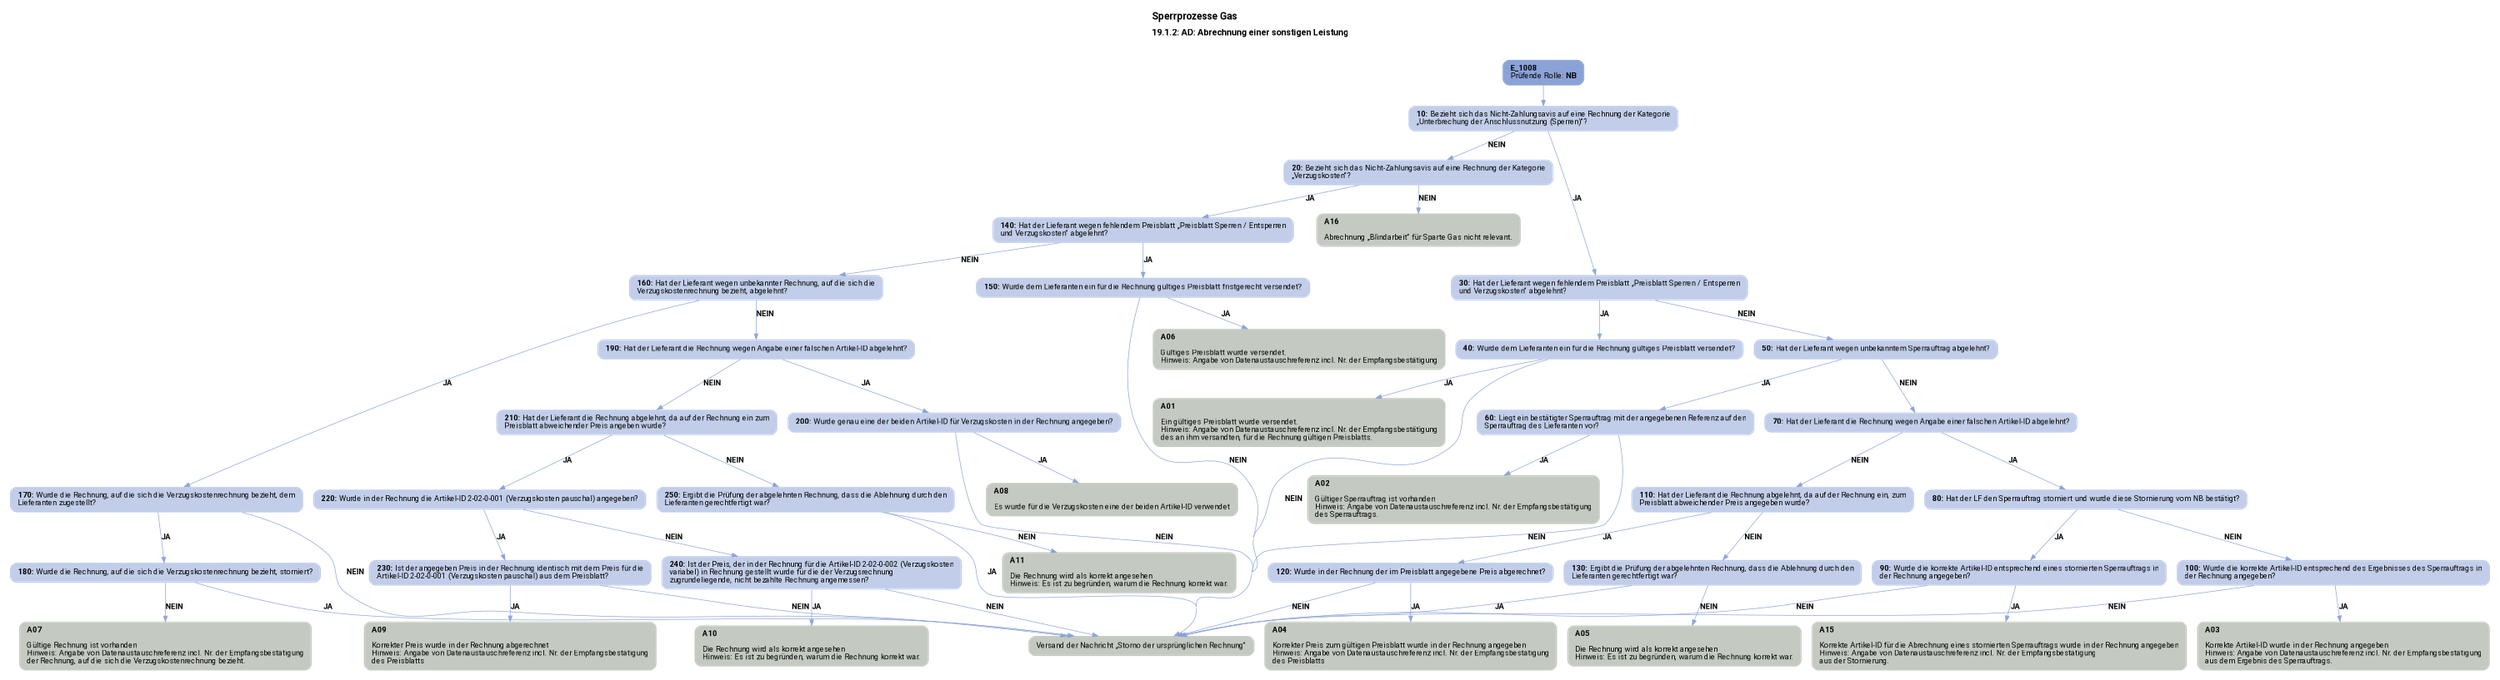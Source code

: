 digraph D {
    labelloc="t";
    label=<<B><FONT POINT-SIZE="18">Sperrprozesse Gas</FONT></B><BR align="left"/><BR/><B><FONT POINT-SIZE="16">19.1.2: AD: Abrechnung einer sonstigen Leistung</FONT></B><BR align="left"/><BR/><BR/><BR/>>;
    ratio="compress";
    concentrate=true;
    pack=true;
    rankdir=TB;
    packmode="array";
    size="20,20";
    fontsize=12;
    pad=0.25;
    "Start" [margin="0.2,0.12", shape=box, style="filled,rounded", penwidth=0.0, fillcolor="#8ba2d7", label=<<B>E_1008</B><BR align="left"/><FONT>Prüfende Rolle: <B>NB</B></FONT><BR align="center"/>>, fontname="Roboto, sans-serif"];
    "10" [margin="0.2,0.12", shape=box, style="filled,rounded", penwidth=0.0, fillcolor="#c2cee9", label=<<B>10: </B>Bezieht sich das Nicht-Zahlungsavis auf eine Rechnung der Kategorie<BR align="left"/>„Unterbrechung der Anschlussnutzung (Sperren)“?<BR align="left"/>>, fontname="Roboto, sans-serif"];
    "20" [margin="0.2,0.12", shape=box, style="filled,rounded", penwidth=0.0, fillcolor="#c2cee9", label=<<B>20: </B>Bezieht sich das Nicht-Zahlungsavis auf eine Rechnung der Kategorie<BR align="left"/>„Verzugskosten“?<BR align="left"/>>, fontname="Roboto, sans-serif"];
    "A16" [margin="0.2,0.12", shape=box, style="filled,rounded", penwidth=0.0, fillcolor="#c4cac1", label=<<B>A16</B><BR align="left"/><BR align="left"/><FONT>Abrechnung „Blindarbeit“ für Sparte Gas nicht relevant.<BR align="left"/></FONT>>, fontname="Roboto, sans-serif"];
    "30" [margin="0.2,0.12", shape=box, style="filled,rounded", penwidth=0.0, fillcolor="#c2cee9", label=<<B>30: </B>Hat der Lieferant wegen fehlendem Preisblatt „Preisblatt Sperren / Entsperren<BR align="left"/>und Verzugskosten“ abgelehnt?<BR align="left"/>>, fontname="Roboto, sans-serif"];
    "40" [margin="0.2,0.12", shape=box, style="filled,rounded", penwidth=0.0, fillcolor="#c2cee9", label=<<B>40: </B>Wurde dem Lieferanten ein für die Rechnung gültiges Preisblatt versendet?<BR align="left"/>>, fontname="Roboto, sans-serif"];
    "A01" [margin="0.2,0.12", shape=box, style="filled,rounded", penwidth=0.0, fillcolor="#c4cac1", label=<<B>A01</B><BR align="left"/><BR align="left"/><FONT>Ein gültiges Preisblatt wurde versendet.<BR align="left"/>Hinweis: Angabe von Datenaustauschreferenz incl. Nr. der Empfangsbestätigung<BR align="left"/>des an ihm versandten, für die Rechnung gültigen Preisblatts.<BR align="left"/></FONT>>, fontname="Roboto, sans-serif"];
    "Versand der Nachricht „Storno der ursprünglichen Rechnung“" [margin="0.2,0.12", shape=box, style="filled,rounded", penwidth=0.0, fillcolor="#c4cac1", label=<<FONT>Versand der Nachricht „Storno der ursprünglichen Rechnung“<BR align="left"/></FONT>>, fontname="Roboto, sans-serif"];
    "50" [margin="0.2,0.12", shape=box, style="filled,rounded", penwidth=0.0, fillcolor="#c2cee9", label=<<B>50: </B>Hat der Lieferant wegen unbekanntem Sperrauftrag abgelehnt?<BR align="left"/>>, fontname="Roboto, sans-serif"];
    "60" [margin="0.2,0.12", shape=box, style="filled,rounded", penwidth=0.0, fillcolor="#c2cee9", label=<<B>60: </B>Liegt ein bestätigter Sperrauftrag mit der angegebenen Referenz auf den<BR align="left"/>Sperrauftrag des Lieferanten vor?<BR align="left"/>>, fontname="Roboto, sans-serif"];
    "A02" [margin="0.2,0.12", shape=box, style="filled,rounded", penwidth=0.0, fillcolor="#c4cac1", label=<<B>A02</B><BR align="left"/><BR align="left"/><FONT>Gültiger Sperrauftrag ist vorhanden<BR align="left"/>Hinweis: Angabe von Datenaustauschreferenz incl. Nr. der Empfangsbestätigung<BR align="left"/>des Sperrauftrags.<BR align="left"/></FONT>>, fontname="Roboto, sans-serif"];
    "70" [margin="0.2,0.12", shape=box, style="filled,rounded", penwidth=0.0, fillcolor="#c2cee9", label=<<B>70: </B>Hat der Lieferant die Rechnung wegen Angabe einer falschen Artikel-ID abgelehnt?<BR align="left"/>>, fontname="Roboto, sans-serif"];
    "80" [margin="0.2,0.12", shape=box, style="filled,rounded", penwidth=0.0, fillcolor="#c2cee9", label=<<B>80: </B>Hat der LF den Sperrauftrag storniert und wurde diese Stornierung vom NB bestätigt?<BR align="left"/>>, fontname="Roboto, sans-serif"];
    "90" [margin="0.2,0.12", shape=box, style="filled,rounded", penwidth=0.0, fillcolor="#c2cee9", label=<<B>90: </B>Wurde die korrekte Artikel-ID entsprechend eines stornierten Sperrauftrags in<BR align="left"/>der Rechnung angegeben?<BR align="left"/>>, fontname="Roboto, sans-serif"];
    "A15" [margin="0.2,0.12", shape=box, style="filled,rounded", penwidth=0.0, fillcolor="#c4cac1", label=<<B>A15</B><BR align="left"/><BR align="left"/><FONT>Korrekte Artikel-ID für die Abrechnung eines stornierten Sperrauftrags wurde in der Rechnung angegeben<BR align="left"/>Hinweis: Angabe von Datenaustauschreferenz incl. Nr. der Empfangsbestätigung<BR align="left"/>aus der Stornierung.<BR align="left"/></FONT>>, fontname="Roboto, sans-serif"];
    "100" [margin="0.2,0.12", shape=box, style="filled,rounded", penwidth=0.0, fillcolor="#c2cee9", label=<<B>100: </B>Wurde die korrekte Artikel-ID entsprechend des Ergebnisses des Sperrauftrags in<BR align="left"/>der Rechnung angegeben?<BR align="left"/>>, fontname="Roboto, sans-serif"];
    "A03" [margin="0.2,0.12", shape=box, style="filled,rounded", penwidth=0.0, fillcolor="#c4cac1", label=<<B>A03</B><BR align="left"/><BR align="left"/><FONT>Korrekte Artikel-ID wurde in der Rechnung angegeben<BR align="left"/>Hinweis: Angabe von Datenaustauschreferenz incl. Nr. der Empfangsbestätigung<BR align="left"/>aus dem Ergebnis des Sperrauftrags.<BR align="left"/></FONT>>, fontname="Roboto, sans-serif"];
    "110" [margin="0.2,0.12", shape=box, style="filled,rounded", penwidth=0.0, fillcolor="#c2cee9", label=<<B>110: </B>Hat der Lieferant die Rechnung abgelehnt, da auf der Rechnung ein, zum<BR align="left"/>Preisblatt abweichender Preis angegeben wurde?<BR align="left"/>>, fontname="Roboto, sans-serif"];
    "120" [margin="0.2,0.12", shape=box, style="filled,rounded", penwidth=0.0, fillcolor="#c2cee9", label=<<B>120: </B>Wurde in der Rechnung der im Preisblatt angegebene Preis abgerechnet?<BR align="left"/>>, fontname="Roboto, sans-serif"];
    "A04" [margin="0.2,0.12", shape=box, style="filled,rounded", penwidth=0.0, fillcolor="#c4cac1", label=<<B>A04</B><BR align="left"/><BR align="left"/><FONT>Korrekter Preis zum gültigen Preisblatt wurde in der Rechnung angegeben<BR align="left"/>Hinweis: Angabe von Datenaustauschreferenz incl. Nr. der Empfangsbestätigung<BR align="left"/>des Preisblatts<BR align="left"/></FONT>>, fontname="Roboto, sans-serif"];
    "130" [margin="0.2,0.12", shape=box, style="filled,rounded", penwidth=0.0, fillcolor="#c2cee9", label=<<B>130: </B>Ergibt die Prüfung der abgelehnten Rechnung, dass die Ablehnung durch den<BR align="left"/>Lieferanten gerechtfertigt war?<BR align="left"/>>, fontname="Roboto, sans-serif"];
    "A05" [margin="0.2,0.12", shape=box, style="filled,rounded", penwidth=0.0, fillcolor="#c4cac1", label=<<B>A05</B><BR align="left"/><BR align="left"/><FONT>Die Rechnung wird als korrekt angesehen<BR align="left"/>Hinweis: Es ist zu begründen, warum die Rechnung korrekt war.<BR align="left"/></FONT>>, fontname="Roboto, sans-serif"];
    "140" [margin="0.2,0.12", shape=box, style="filled,rounded", penwidth=0.0, fillcolor="#c2cee9", label=<<B>140: </B>Hat der Lieferant wegen fehlendem Preisblatt „Preisblatt Sperren / Entsperren<BR align="left"/>und Verzugskosten“ abgelehnt?<BR align="left"/>>, fontname="Roboto, sans-serif"];
    "150" [margin="0.2,0.12", shape=box, style="filled,rounded", penwidth=0.0, fillcolor="#c2cee9", label=<<B>150: </B>Wurde dem Lieferanten ein für die Rechnung gültiges Preisblatt fristgerecht versendet?<BR align="left"/>>, fontname="Roboto, sans-serif"];
    "A06" [margin="0.2,0.12", shape=box, style="filled,rounded", penwidth=0.0, fillcolor="#c4cac1", label=<<B>A06</B><BR align="left"/><BR align="left"/><FONT>Gültiges Preisblatt wurde versendet.<BR align="left"/>Hinweis: Angabe von Datenaustauschreferenz incl. Nr. der Empfangsbestätigung<BR align="left"/></FONT>>, fontname="Roboto, sans-serif"];
    "160" [margin="0.2,0.12", shape=box, style="filled,rounded", penwidth=0.0, fillcolor="#c2cee9", label=<<B>160: </B>Hat der Lieferant wegen unbekannter Rechnung, auf die sich die<BR align="left"/>Verzugskostenrechnung bezieht, abgelehnt?<BR align="left"/>>, fontname="Roboto, sans-serif"];
    "170" [margin="0.2,0.12", shape=box, style="filled,rounded", penwidth=0.0, fillcolor="#c2cee9", label=<<B>170: </B>Wurde die Rechnung, auf die sich die Verzugskostenrechnung bezieht, dem<BR align="left"/>Lieferanten zugestellt?<BR align="left"/>>, fontname="Roboto, sans-serif"];
    "180" [margin="0.2,0.12", shape=box, style="filled,rounded", penwidth=0.0, fillcolor="#c2cee9", label=<<B>180: </B>Wurde die Rechnung, auf die sich die Verzugskostenrechnung bezieht, storniert?<BR align="left"/>>, fontname="Roboto, sans-serif"];
    "A07" [margin="0.2,0.12", shape=box, style="filled,rounded", penwidth=0.0, fillcolor="#c4cac1", label=<<B>A07</B><BR align="left"/><BR align="left"/><FONT>Gültige Rechnung ist vorhanden<BR align="left"/>Hinweis: Angabe von Datenaustauschreferenz incl. Nr. der Empfangsbestätigung<BR align="left"/>der Rechnung, auf die sich die Verzugskostenrechnung bezieht.<BR align="left"/></FONT>>, fontname="Roboto, sans-serif"];
    "190" [margin="0.2,0.12", shape=box, style="filled,rounded", penwidth=0.0, fillcolor="#c2cee9", label=<<B>190: </B>Hat der Lieferant die Rechnung wegen Angabe einer falschen Artikel-ID abgelehnt?<BR align="left"/>>, fontname="Roboto, sans-serif"];
    "200" [margin="0.2,0.12", shape=box, style="filled,rounded", penwidth=0.0, fillcolor="#c2cee9", label=<<B>200: </B>Wurde genau eine der beiden Artikel-ID für Verzugskosten in der Rechnung angegeben?<BR align="left"/>>, fontname="Roboto, sans-serif"];
    "A08" [margin="0.2,0.12", shape=box, style="filled,rounded", penwidth=0.0, fillcolor="#c4cac1", label=<<B>A08</B><BR align="left"/><BR align="left"/><FONT>Es wurde für die Verzugskosten eine der beiden Artikel-ID verwendet<BR align="left"/></FONT>>, fontname="Roboto, sans-serif"];
    "210" [margin="0.2,0.12", shape=box, style="filled,rounded", penwidth=0.0, fillcolor="#c2cee9", label=<<B>210: </B>Hat der Lieferant die Rechnung abgelehnt, da auf der Rechnung ein zum<BR align="left"/>Preisblatt abweichender Preis angeben wurde?<BR align="left"/>>, fontname="Roboto, sans-serif"];
    "220" [margin="0.2,0.12", shape=box, style="filled,rounded", penwidth=0.0, fillcolor="#c2cee9", label=<<B>220: </B>Wurde in der Rechnung die Artikel-ID 2-02-0-001 (Verzugskosten pauschal) angegeben?<BR align="left"/>>, fontname="Roboto, sans-serif"];
    "230" [margin="0.2,0.12", shape=box, style="filled,rounded", penwidth=0.0, fillcolor="#c2cee9", label=<<B>230: </B>Ist der angegeben Preis in der Rechnung identisch mit dem Preis für die<BR align="left"/>Artikel-ID 2-02-0-001 (Verzugskosten pauschal) aus dem Preisblatt?<BR align="left"/>>, fontname="Roboto, sans-serif"];
    "A09" [margin="0.2,0.12", shape=box, style="filled,rounded", penwidth=0.0, fillcolor="#c4cac1", label=<<B>A09</B><BR align="left"/><BR align="left"/><FONT>Korrekter Preis wurde in der Rechnung abgerechnet<BR align="left"/>Hinweis: Angabe von Datenaustauschreferenz incl. Nr. der Empfangsbestätigung<BR align="left"/>des Preisblatts<BR align="left"/></FONT>>, fontname="Roboto, sans-serif"];
    "240" [margin="0.2,0.12", shape=box, style="filled,rounded", penwidth=0.0, fillcolor="#c2cee9", label=<<B>240: </B>Ist der Preis, der in der Rechnung für die Artikel-ID 2-02-0-002 (Verzugskosten<BR align="left"/>variabel) in Rechnung gestellt wurde für die der Verzugsrechnung<BR align="left"/>zugrundeliegende, nicht bezahlte Rechnung angemessen?<BR align="left"/>>, fontname="Roboto, sans-serif"];
    "A10" [margin="0.2,0.12", shape=box, style="filled,rounded", penwidth=0.0, fillcolor="#c4cac1", label=<<B>A10</B><BR align="left"/><BR align="left"/><FONT>Die Rechnung wird als korrekt angesehen<BR align="left"/>Hinweis: Es ist zu begründen, warum die Rechnung korrekt war.<BR align="left"/></FONT>>, fontname="Roboto, sans-serif"];
    "250" [margin="0.2,0.12", shape=box, style="filled,rounded", penwidth=0.0, fillcolor="#c2cee9", label=<<B>250: </B>Ergibt die Prüfung der abgelehnten Rechnung, dass die Ablehnung durch den<BR align="left"/>Lieferanten gerechtfertigt war?<BR align="left"/>>, fontname="Roboto, sans-serif"];
    "A11" [margin="0.2,0.12", shape=box, style="filled,rounded", penwidth=0.0, fillcolor="#c4cac1", label=<<B>A11</B><BR align="left"/><BR align="left"/><FONT>Die Rechnung wird als korrekt angesehen<BR align="left"/>Hinweis: Es ist zu begründen, warum die Rechnung korrekt war.<BR align="left"/></FONT>>, fontname="Roboto, sans-serif"];

    "Start" -> "10" [color="#88a0d6"];
    "10" -> "30" [label=<<B>JA</B>>, color="#88a0d6", fontname="Roboto, sans-serif"];
    "10" -> "20" [label=<<B>NEIN</B>>, color="#88a0d6", fontname="Roboto, sans-serif"];
    "20" -> "140" [label=<<B>JA</B>>, color="#88a0d6", fontname="Roboto, sans-serif"];
    "20" -> "A16" [label=<<B>NEIN</B>>, color="#88a0d6", fontname="Roboto, sans-serif"];
    "30" -> "40" [label=<<B>JA</B>>, color="#88a0d6", fontname="Roboto, sans-serif"];
    "30" -> "50" [label=<<B>NEIN</B>>, color="#88a0d6", fontname="Roboto, sans-serif"];
    "40" -> "A01" [label=<<B>JA</B>>, color="#88a0d6", fontname="Roboto, sans-serif"];
    "40" -> "Versand der Nachricht „Storno der ursprünglichen Rechnung“" [label=<<B>NEIN</B>>, color="#88a0d6", fontname="Roboto, sans-serif"];
    "50" -> "60" [label=<<B>JA</B>>, color="#88a0d6", fontname="Roboto, sans-serif"];
    "50" -> "70" [label=<<B>NEIN</B>>, color="#88a0d6", fontname="Roboto, sans-serif"];
    "60" -> "A02" [label=<<B>JA</B>>, color="#88a0d6", fontname="Roboto, sans-serif"];
    "60" -> "Versand der Nachricht „Storno der ursprünglichen Rechnung“" [label=<<B>NEIN</B>>, color="#88a0d6", fontname="Roboto, sans-serif"];
    "70" -> "80" [label=<<B>JA</B>>, color="#88a0d6", fontname="Roboto, sans-serif"];
    "70" -> "110" [label=<<B>NEIN</B>>, color="#88a0d6", fontname="Roboto, sans-serif"];
    "80" -> "90" [label=<<B>JA</B>>, color="#88a0d6", fontname="Roboto, sans-serif"];
    "80" -> "100" [label=<<B>NEIN</B>>, color="#88a0d6", fontname="Roboto, sans-serif"];
    "90" -> "A15" [label=<<B>JA</B>>, color="#88a0d6", fontname="Roboto, sans-serif"];
    "90" -> "Versand der Nachricht „Storno der ursprünglichen Rechnung“" [label=<<B>NEIN</B>>, color="#88a0d6", fontname="Roboto, sans-serif"];
    "100" -> "A03" [label=<<B>JA</B>>, color="#88a0d6", fontname="Roboto, sans-serif"];
    "100" -> "Versand der Nachricht „Storno der ursprünglichen Rechnung“" [label=<<B>NEIN</B>>, color="#88a0d6", fontname="Roboto, sans-serif"];
    "110" -> "120" [label=<<B>JA</B>>, color="#88a0d6", fontname="Roboto, sans-serif"];
    "110" -> "130" [label=<<B>NEIN</B>>, color="#88a0d6", fontname="Roboto, sans-serif"];
    "120" -> "A04" [label=<<B>JA</B>>, color="#88a0d6", fontname="Roboto, sans-serif"];
    "120" -> "Versand der Nachricht „Storno der ursprünglichen Rechnung“" [label=<<B>NEIN</B>>, color="#88a0d6", fontname="Roboto, sans-serif"];
    "130" -> "A05" [label=<<B>NEIN</B>>, color="#88a0d6", fontname="Roboto, sans-serif"];
    "130" -> "Versand der Nachricht „Storno der ursprünglichen Rechnung“" [label=<<B>JA</B>>, color="#88a0d6", fontname="Roboto, sans-serif"];
    "140" -> "150" [label=<<B>JA</B>>, color="#88a0d6", fontname="Roboto, sans-serif"];
    "140" -> "160" [label=<<B>NEIN</B>>, color="#88a0d6", fontname="Roboto, sans-serif"];
    "150" -> "A06" [label=<<B>JA</B>>, color="#88a0d6", fontname="Roboto, sans-serif"];
    "150" -> "Versand der Nachricht „Storno der ursprünglichen Rechnung“" [label=<<B>NEIN</B>>, color="#88a0d6", fontname="Roboto, sans-serif"];
    "160" -> "170" [label=<<B>JA</B>>, color="#88a0d6", fontname="Roboto, sans-serif"];
    "160" -> "190" [label=<<B>NEIN</B>>, color="#88a0d6", fontname="Roboto, sans-serif"];
    "170" -> "180" [label=<<B>JA</B>>, color="#88a0d6", fontname="Roboto, sans-serif"];
    "170" -> "Versand der Nachricht „Storno der ursprünglichen Rechnung“" [label=<<B>NEIN</B>>, color="#88a0d6", fontname="Roboto, sans-serif"];
    "180" -> "A07" [label=<<B>NEIN</B>>, color="#88a0d6", fontname="Roboto, sans-serif"];
    "180" -> "Versand der Nachricht „Storno der ursprünglichen Rechnung“" [label=<<B>JA</B>>, color="#88a0d6", fontname="Roboto, sans-serif"];
    "190" -> "200" [label=<<B>JA</B>>, color="#88a0d6", fontname="Roboto, sans-serif"];
    "190" -> "210" [label=<<B>NEIN</B>>, color="#88a0d6", fontname="Roboto, sans-serif"];
    "200" -> "A08" [label=<<B>JA</B>>, color="#88a0d6", fontname="Roboto, sans-serif"];
    "200" -> "Versand der Nachricht „Storno der ursprünglichen Rechnung“" [label=<<B>NEIN</B>>, color="#88a0d6", fontname="Roboto, sans-serif"];
    "210" -> "220" [label=<<B>JA</B>>, color="#88a0d6", fontname="Roboto, sans-serif"];
    "210" -> "250" [label=<<B>NEIN</B>>, color="#88a0d6", fontname="Roboto, sans-serif"];
    "220" -> "230" [label=<<B>JA</B>>, color="#88a0d6", fontname="Roboto, sans-serif"];
    "220" -> "240" [label=<<B>NEIN</B>>, color="#88a0d6", fontname="Roboto, sans-serif"];
    "230" -> "A09" [label=<<B>JA</B>>, color="#88a0d6", fontname="Roboto, sans-serif"];
    "230" -> "Versand der Nachricht „Storno der ursprünglichen Rechnung“" [label=<<B>NEIN</B>>, color="#88a0d6", fontname="Roboto, sans-serif"];
    "240" -> "A10" [label=<<B>JA</B>>, color="#88a0d6", fontname="Roboto, sans-serif"];
    "240" -> "Versand der Nachricht „Storno der ursprünglichen Rechnung“" [label=<<B>NEIN</B>>, color="#88a0d6", fontname="Roboto, sans-serif"];
    "250" -> "A11" [label=<<B>NEIN</B>>, color="#88a0d6", fontname="Roboto, sans-serif"];
    "250" -> "Versand der Nachricht „Storno der ursprünglichen Rechnung“" [label=<<B>JA</B>>, color="#88a0d6", fontname="Roboto, sans-serif"];

    bgcolor="transparent";
fontname="Roboto, sans-serif";
}